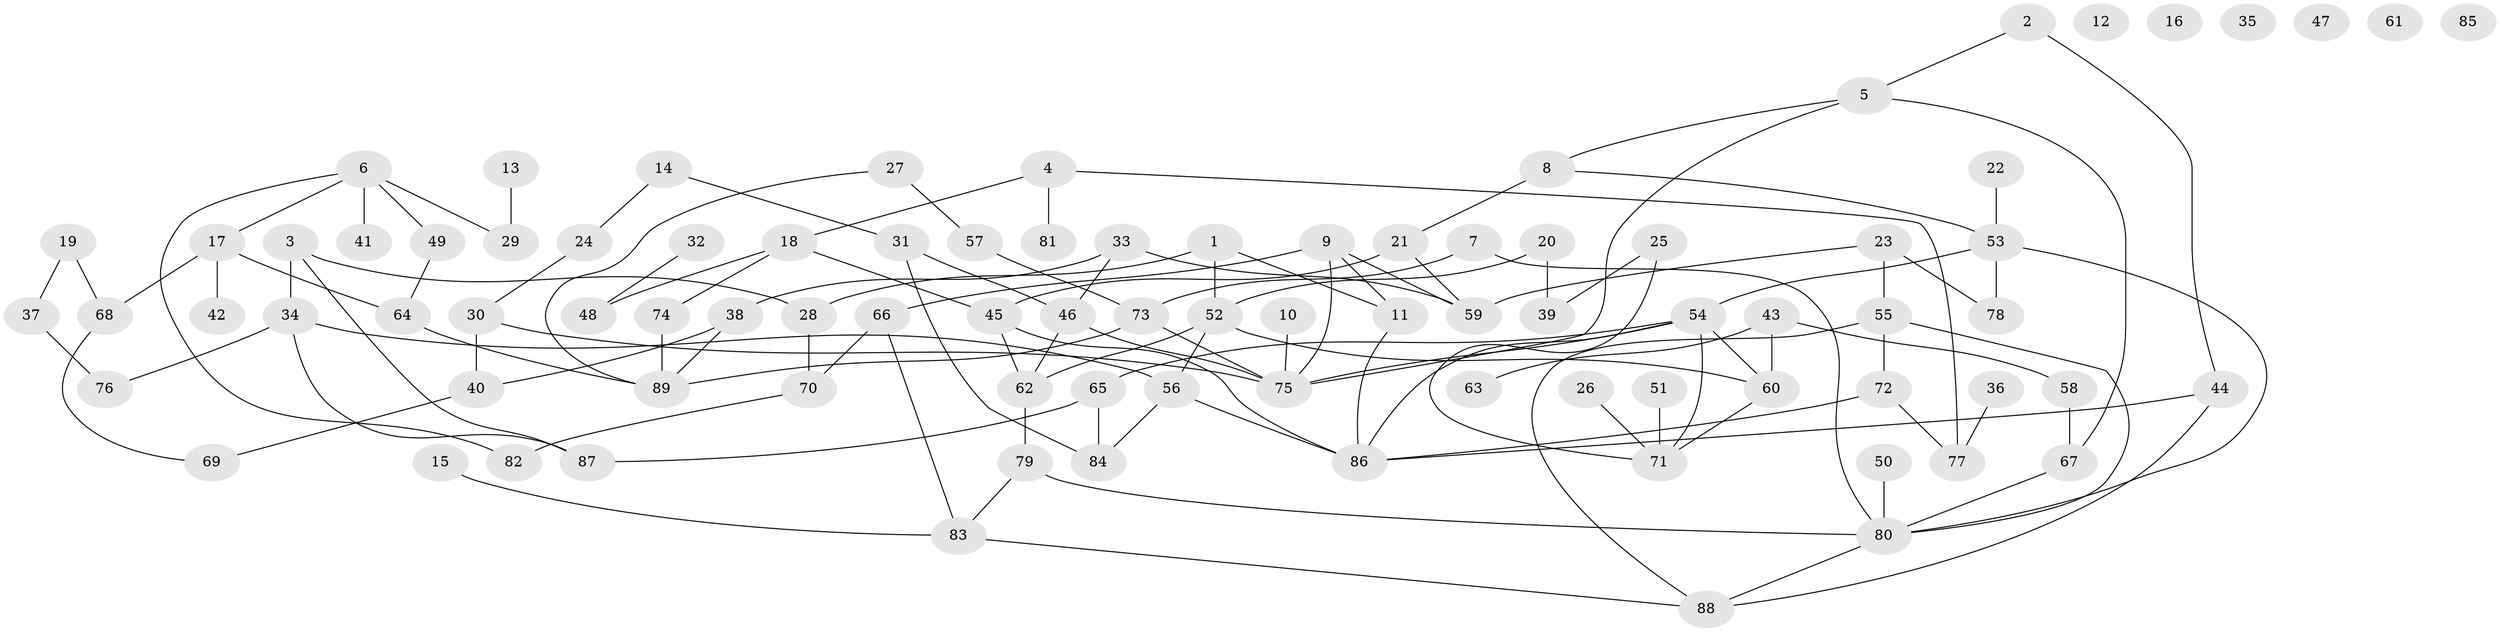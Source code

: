 // Generated by graph-tools (version 1.1) at 2025/25/03/09/25 03:25:13]
// undirected, 89 vertices, 121 edges
graph export_dot {
graph [start="1"]
  node [color=gray90,style=filled];
  1;
  2;
  3;
  4;
  5;
  6;
  7;
  8;
  9;
  10;
  11;
  12;
  13;
  14;
  15;
  16;
  17;
  18;
  19;
  20;
  21;
  22;
  23;
  24;
  25;
  26;
  27;
  28;
  29;
  30;
  31;
  32;
  33;
  34;
  35;
  36;
  37;
  38;
  39;
  40;
  41;
  42;
  43;
  44;
  45;
  46;
  47;
  48;
  49;
  50;
  51;
  52;
  53;
  54;
  55;
  56;
  57;
  58;
  59;
  60;
  61;
  62;
  63;
  64;
  65;
  66;
  67;
  68;
  69;
  70;
  71;
  72;
  73;
  74;
  75;
  76;
  77;
  78;
  79;
  80;
  81;
  82;
  83;
  84;
  85;
  86;
  87;
  88;
  89;
  1 -- 11;
  1 -- 28;
  1 -- 52;
  2 -- 5;
  2 -- 44;
  3 -- 28;
  3 -- 34;
  3 -- 87;
  4 -- 18;
  4 -- 77;
  4 -- 81;
  5 -- 8;
  5 -- 67;
  5 -- 75;
  6 -- 17;
  6 -- 29;
  6 -- 41;
  6 -- 49;
  6 -- 82;
  7 -- 73;
  7 -- 80;
  8 -- 21;
  8 -- 53;
  9 -- 11;
  9 -- 59;
  9 -- 66;
  9 -- 75;
  10 -- 75;
  11 -- 86;
  13 -- 29;
  14 -- 24;
  14 -- 31;
  15 -- 83;
  17 -- 42;
  17 -- 64;
  17 -- 68;
  18 -- 45;
  18 -- 48;
  18 -- 74;
  19 -- 37;
  19 -- 68;
  20 -- 39;
  20 -- 52;
  21 -- 45;
  21 -- 59;
  22 -- 53;
  23 -- 55;
  23 -- 59;
  23 -- 78;
  24 -- 30;
  25 -- 39;
  25 -- 71;
  26 -- 71;
  27 -- 57;
  27 -- 89;
  28 -- 70;
  30 -- 40;
  30 -- 75;
  31 -- 46;
  31 -- 84;
  32 -- 48;
  33 -- 38;
  33 -- 46;
  33 -- 59;
  34 -- 56;
  34 -- 76;
  34 -- 87;
  36 -- 77;
  37 -- 76;
  38 -- 40;
  38 -- 89;
  40 -- 69;
  43 -- 58;
  43 -- 60;
  43 -- 63;
  44 -- 86;
  44 -- 88;
  45 -- 62;
  45 -- 86;
  46 -- 62;
  46 -- 75;
  49 -- 64;
  50 -- 80;
  51 -- 71;
  52 -- 56;
  52 -- 60;
  52 -- 62;
  53 -- 54;
  53 -- 78;
  53 -- 80;
  54 -- 60;
  54 -- 65;
  54 -- 71;
  54 -- 75;
  54 -- 86;
  55 -- 72;
  55 -- 80;
  55 -- 88;
  56 -- 84;
  56 -- 86;
  57 -- 73;
  58 -- 67;
  60 -- 71;
  62 -- 79;
  64 -- 89;
  65 -- 84;
  65 -- 87;
  66 -- 70;
  66 -- 83;
  67 -- 80;
  68 -- 69;
  70 -- 82;
  72 -- 77;
  72 -- 86;
  73 -- 75;
  73 -- 89;
  74 -- 89;
  79 -- 80;
  79 -- 83;
  80 -- 88;
  83 -- 88;
}
